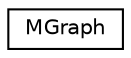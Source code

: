 digraph "Graphical Class Hierarchy"
{
 // LATEX_PDF_SIZE
  edge [fontname="Helvetica",fontsize="10",labelfontname="Helvetica",labelfontsize="10"];
  node [fontname="Helvetica",fontsize="10",shape=record];
  rankdir="LR";
  Node0 [label="MGraph",height=0.2,width=0.4,color="black", fillcolor="white", style="filled",URL="$classMGraph.html",tooltip=" "];
}
